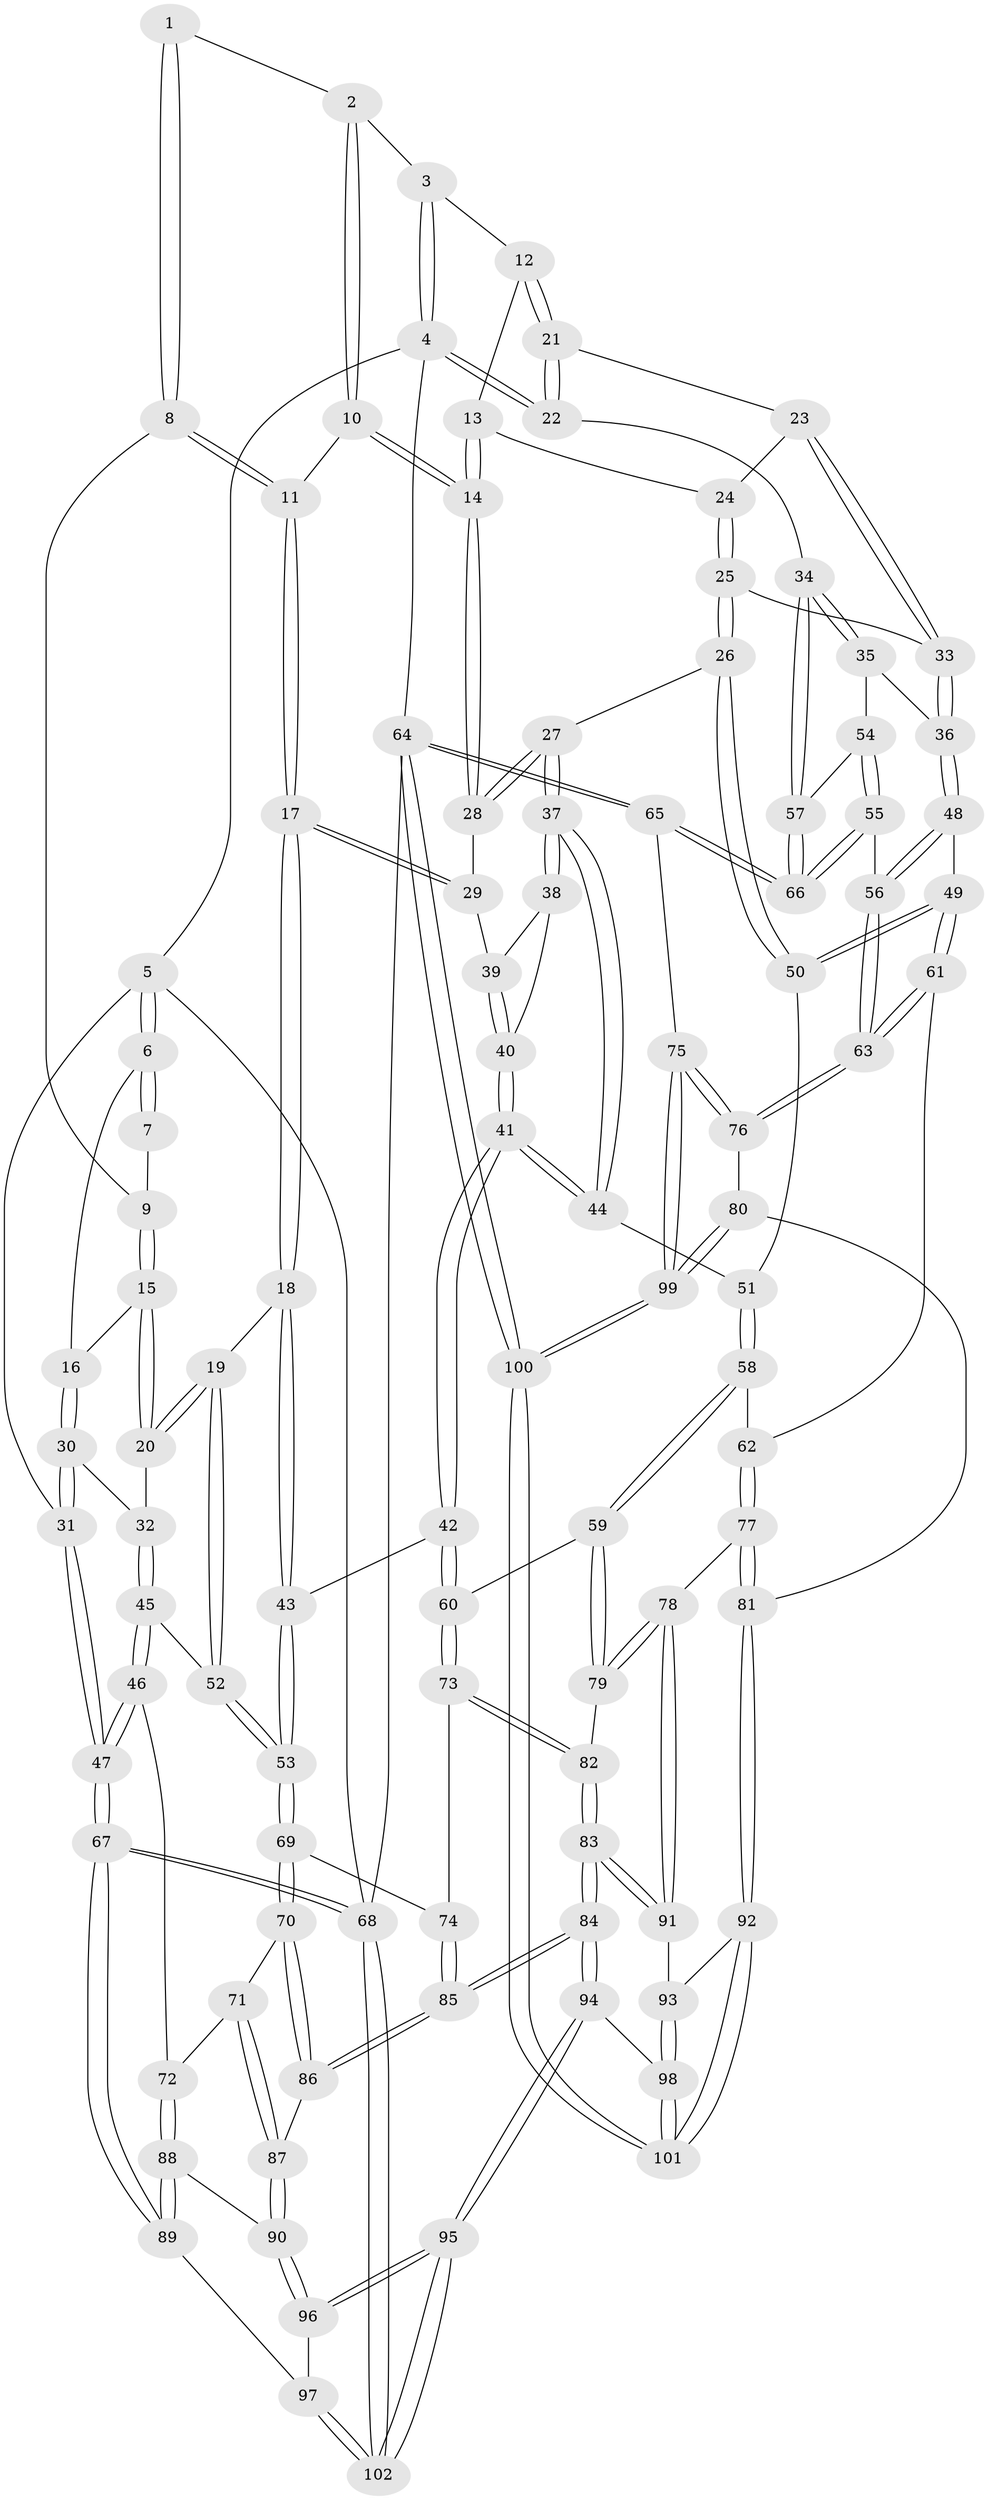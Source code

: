 // coarse degree distribution, {3: 0.7222222222222222, 4: 0.25, 2: 0.027777777777777776}
// Generated by graph-tools (version 1.1) at 2025/38/03/04/25 23:38:29]
// undirected, 102 vertices, 252 edges
graph export_dot {
  node [color=gray90,style=filled];
  1 [pos="+0.3493053507153269+0"];
  2 [pos="+0.5623051431531789+0"];
  3 [pos="+0.666641893396341+0"];
  4 [pos="+1+0"];
  5 [pos="+0+0"];
  6 [pos="+0+0"];
  7 [pos="+0.18329993463733224+0"];
  8 [pos="+0.3602296793289479+0.09031615775683702"];
  9 [pos="+0.27687782461101956+0.1531000383068277"];
  10 [pos="+0.5345113008439474+0.10135643092654996"];
  11 [pos="+0.4030993910561499+0.17894368760747228"];
  12 [pos="+0.7611417344060639+0.07911263194531774"];
  13 [pos="+0.6271738569515157+0.18863667461638287"];
  14 [pos="+0.5725522729860809+0.18514609927831352"];
  15 [pos="+0.25967382294383934+0.2175734784771552"];
  16 [pos="+0.16431492572244294+0.18355767570614134"];
  17 [pos="+0.3569150306792166+0.3074465887926778"];
  18 [pos="+0.35648795878095574+0.3076898133044717"];
  19 [pos="+0.34203746450632505+0.30966227581761085"];
  20 [pos="+0.3405545788302372+0.3088857909531818"];
  21 [pos="+0.8492003368586183+0.18694508220780273"];
  22 [pos="+1+0.029146580148822303"];
  23 [pos="+0.8274023113447737+0.23681809893577668"];
  24 [pos="+0.6326212607898896+0.1931434749895085"];
  25 [pos="+0.7178953474074231+0.3421939472462198"];
  26 [pos="+0.7145782629998099+0.3442803376899845"];
  27 [pos="+0.6424969502294062+0.35764177730212204"];
  28 [pos="+0.5396217304629378+0.28208728039729836"];
  29 [pos="+0.4609266837983576+0.3071784780363232"];
  30 [pos="+0.08362661197008749+0.32452596723480154"];
  31 [pos="+0+0.22117982351075086"];
  32 [pos="+0.10490961070905065+0.3498987860787992"];
  33 [pos="+0.8070820789539057+0.3107042984835309"];
  34 [pos="+1+0.29023098468945835"];
  35 [pos="+0.8891098773150422+0.3650965951518348"];
  36 [pos="+0.8362799676090497+0.3476449420966784"];
  37 [pos="+0.6030460678804742+0.42714627882789047"];
  38 [pos="+0.5431258222627229+0.4008692362331062"];
  39 [pos="+0.4727004726148263+0.3285857163091992"];
  40 [pos="+0.5045192212127871+0.4080759148441522"];
  41 [pos="+0.5121045697624801+0.5124434688287216"];
  42 [pos="+0.5032031018041545+0.5217310787069884"];
  43 [pos="+0.44731331496320165+0.4795942077127003"];
  44 [pos="+0.5926265293390539+0.45919722228949605"];
  45 [pos="+0.11069002767737386+0.40712435096509375"];
  46 [pos="+0+0.58645097989712"];
  47 [pos="+0+0.5855937300576481"];
  48 [pos="+0.8346150186956613+0.4775941986601109"];
  49 [pos="+0.7732850244799897+0.5222938382653199"];
  50 [pos="+0.7189717139461959+0.4703889887540218"];
  51 [pos="+0.6540494763550266+0.5072146691268584"];
  52 [pos="+0.25654007904205245+0.4982971011203777"];
  53 [pos="+0.2606821423067075+0.5437089055345488"];
  54 [pos="+0.9453835627477168+0.4323140246857745"];
  55 [pos="+0.9517488373856685+0.5667674717494455"];
  56 [pos="+0.9515103838429586+0.5668062298778188"];
  57 [pos="+1+0.37785674397288294"];
  58 [pos="+0.6768152947864854+0.6016163103415668"];
  59 [pos="+0.5731418251916864+0.638222736478671"];
  60 [pos="+0.5021917552359392+0.5535881680782132"];
  61 [pos="+0.7475226695009614+0.6113397358206182"];
  62 [pos="+0.727680327682357+0.6131544035912864"];
  63 [pos="+0.8297226373687073+0.667424275082313"];
  64 [pos="+1+1"];
  65 [pos="+1+0.7439268890578803"];
  66 [pos="+1+0.6163055453694574"];
  67 [pos="+0+0.8415786455800357"];
  68 [pos="+0+1"];
  69 [pos="+0.25073975180999813+0.6111630368894383"];
  70 [pos="+0.24710496874219845+0.6134829226447891"];
  71 [pos="+0.18444886657452628+0.6439742264715621"];
  72 [pos="+0.13226466121435224+0.6516184751162826"];
  73 [pos="+0.3516948632014844+0.6407820781347856"];
  74 [pos="+0.3054604969626851+0.6309780927374704"];
  75 [pos="+1+0.7948806694610573"];
  76 [pos="+0.8348256072409685+0.7069985619135494"];
  77 [pos="+0.6684466470326565+0.7753549705354024"];
  78 [pos="+0.6332348050851616+0.7732767041648065"];
  79 [pos="+0.5696560126818655+0.6588140783669653"];
  80 [pos="+0.7746229744511256+0.8129227201312044"];
  81 [pos="+0.7413291202319154+0.8096524307567114"];
  82 [pos="+0.44648415712145023+0.7567891956784335"];
  83 [pos="+0.44651065236717286+0.8381843386922718"];
  84 [pos="+0.41615128981547234+0.8794851778731649"];
  85 [pos="+0.3422557632130383+0.8456926072838338"];
  86 [pos="+0.31135596969503476+0.8388761001780694"];
  87 [pos="+0.24355810178179133+0.8414140268433388"];
  88 [pos="+0.0947399362331584+0.805926959564626"];
  89 [pos="+0.07726442768540992+0.8339675161973378"];
  90 [pos="+0.23820945177845693+0.8464001697741891"];
  91 [pos="+0.5785789279269783+0.8330745538153556"];
  92 [pos="+0.6436255023722812+0.9222117507153573"];
  93 [pos="+0.5889256883798134+0.8534056228551575"];
  94 [pos="+0.4113607419235332+1"];
  95 [pos="+0.3159961257793558+1"];
  96 [pos="+0.20862655156663665+0.9109829798735266"];
  97 [pos="+0.09887312385087836+0.893252376611465"];
  98 [pos="+0.4672610511705856+1"];
  99 [pos="+0.8472521635350221+0.9502271586081479"];
  100 [pos="+0.8213260698295434+1"];
  101 [pos="+0.6851099567047677+1"];
  102 [pos="+0+1"];
  1 -- 2;
  1 -- 8;
  1 -- 8;
  2 -- 3;
  2 -- 10;
  2 -- 10;
  3 -- 4;
  3 -- 4;
  3 -- 12;
  4 -- 5;
  4 -- 22;
  4 -- 22;
  4 -- 64;
  5 -- 6;
  5 -- 6;
  5 -- 31;
  5 -- 68;
  6 -- 7;
  6 -- 7;
  6 -- 16;
  7 -- 9;
  8 -- 9;
  8 -- 11;
  8 -- 11;
  9 -- 15;
  9 -- 15;
  10 -- 11;
  10 -- 14;
  10 -- 14;
  11 -- 17;
  11 -- 17;
  12 -- 13;
  12 -- 21;
  12 -- 21;
  13 -- 14;
  13 -- 14;
  13 -- 24;
  14 -- 28;
  14 -- 28;
  15 -- 16;
  15 -- 20;
  15 -- 20;
  16 -- 30;
  16 -- 30;
  17 -- 18;
  17 -- 18;
  17 -- 29;
  17 -- 29;
  18 -- 19;
  18 -- 43;
  18 -- 43;
  19 -- 20;
  19 -- 20;
  19 -- 52;
  19 -- 52;
  20 -- 32;
  21 -- 22;
  21 -- 22;
  21 -- 23;
  22 -- 34;
  23 -- 24;
  23 -- 33;
  23 -- 33;
  24 -- 25;
  24 -- 25;
  25 -- 26;
  25 -- 26;
  25 -- 33;
  26 -- 27;
  26 -- 50;
  26 -- 50;
  27 -- 28;
  27 -- 28;
  27 -- 37;
  27 -- 37;
  28 -- 29;
  29 -- 39;
  30 -- 31;
  30 -- 31;
  30 -- 32;
  31 -- 47;
  31 -- 47;
  32 -- 45;
  32 -- 45;
  33 -- 36;
  33 -- 36;
  34 -- 35;
  34 -- 35;
  34 -- 57;
  34 -- 57;
  35 -- 36;
  35 -- 54;
  36 -- 48;
  36 -- 48;
  37 -- 38;
  37 -- 38;
  37 -- 44;
  37 -- 44;
  38 -- 39;
  38 -- 40;
  39 -- 40;
  39 -- 40;
  40 -- 41;
  40 -- 41;
  41 -- 42;
  41 -- 42;
  41 -- 44;
  41 -- 44;
  42 -- 43;
  42 -- 60;
  42 -- 60;
  43 -- 53;
  43 -- 53;
  44 -- 51;
  45 -- 46;
  45 -- 46;
  45 -- 52;
  46 -- 47;
  46 -- 47;
  46 -- 72;
  47 -- 67;
  47 -- 67;
  48 -- 49;
  48 -- 56;
  48 -- 56;
  49 -- 50;
  49 -- 50;
  49 -- 61;
  49 -- 61;
  50 -- 51;
  51 -- 58;
  51 -- 58;
  52 -- 53;
  52 -- 53;
  53 -- 69;
  53 -- 69;
  54 -- 55;
  54 -- 55;
  54 -- 57;
  55 -- 56;
  55 -- 66;
  55 -- 66;
  56 -- 63;
  56 -- 63;
  57 -- 66;
  57 -- 66;
  58 -- 59;
  58 -- 59;
  58 -- 62;
  59 -- 60;
  59 -- 79;
  59 -- 79;
  60 -- 73;
  60 -- 73;
  61 -- 62;
  61 -- 63;
  61 -- 63;
  62 -- 77;
  62 -- 77;
  63 -- 76;
  63 -- 76;
  64 -- 65;
  64 -- 65;
  64 -- 100;
  64 -- 100;
  64 -- 68;
  65 -- 66;
  65 -- 66;
  65 -- 75;
  67 -- 68;
  67 -- 68;
  67 -- 89;
  67 -- 89;
  68 -- 102;
  68 -- 102;
  69 -- 70;
  69 -- 70;
  69 -- 74;
  70 -- 71;
  70 -- 86;
  70 -- 86;
  71 -- 72;
  71 -- 87;
  71 -- 87;
  72 -- 88;
  72 -- 88;
  73 -- 74;
  73 -- 82;
  73 -- 82;
  74 -- 85;
  74 -- 85;
  75 -- 76;
  75 -- 76;
  75 -- 99;
  75 -- 99;
  76 -- 80;
  77 -- 78;
  77 -- 81;
  77 -- 81;
  78 -- 79;
  78 -- 79;
  78 -- 91;
  78 -- 91;
  79 -- 82;
  80 -- 81;
  80 -- 99;
  80 -- 99;
  81 -- 92;
  81 -- 92;
  82 -- 83;
  82 -- 83;
  83 -- 84;
  83 -- 84;
  83 -- 91;
  83 -- 91;
  84 -- 85;
  84 -- 85;
  84 -- 94;
  84 -- 94;
  85 -- 86;
  85 -- 86;
  86 -- 87;
  87 -- 90;
  87 -- 90;
  88 -- 89;
  88 -- 89;
  88 -- 90;
  89 -- 97;
  90 -- 96;
  90 -- 96;
  91 -- 93;
  92 -- 93;
  92 -- 101;
  92 -- 101;
  93 -- 98;
  93 -- 98;
  94 -- 95;
  94 -- 95;
  94 -- 98;
  95 -- 96;
  95 -- 96;
  95 -- 102;
  95 -- 102;
  96 -- 97;
  97 -- 102;
  97 -- 102;
  98 -- 101;
  98 -- 101;
  99 -- 100;
  99 -- 100;
  100 -- 101;
  100 -- 101;
}
